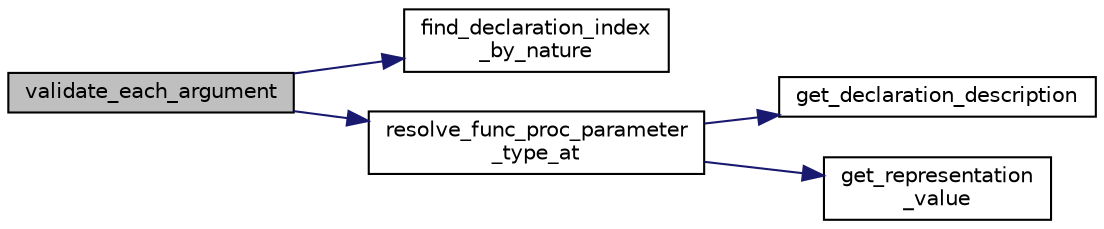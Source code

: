 digraph "validate_each_argument"
{
 // LATEX_PDF_SIZE
  edge [fontname="Helvetica",fontsize="10",labelfontname="Helvetica",labelfontsize="10"];
  node [fontname="Helvetica",fontsize="10",shape=record];
  rankdir="LR";
  Node1 [label="validate_each_argument",height=0.2,width=0.4,color="black", fillcolor="grey75", style="filled", fontcolor="black",tooltip="Validates the type of each argument provided in a function call."];
  Node1 -> Node2 [color="midnightblue",fontsize="10",style="solid",fontname="Helvetica"];
  Node2 [label="find_declaration_index\l_by_nature",height=0.2,width=0.4,color="black", fillcolor="white", style="filled",URL="$dc/de9/declaration__table_8h.html#a8d20d657d482952631adde5763e985c8",tooltip="Finds the index of a declaration with the specified lexicographic index and nature...."];
  Node1 -> Node3 [color="midnightblue",fontsize="10",style="solid",fontname="Helvetica"];
  Node3 [label="resolve_func_proc_parameter\l_type_at",height=0.2,width=0.4,color="black", fillcolor="white", style="filled",URL="$d7/d12/func__proc__resolution_8c.html#a443b17c469927fff30a597a812997fa7",tooltip=" "];
  Node3 -> Node4 [color="midnightblue",fontsize="10",style="solid",fontname="Helvetica"];
  Node4 [label="get_declaration_description",height=0.2,width=0.4,color="black", fillcolor="white", style="filled",URL="$dd/d3e/declaration__table_8c.html#a6d7cfaa61de7241348ef4a08f55bd9a0",tooltip="Gets the description of a declaration."];
  Node3 -> Node5 [color="midnightblue",fontsize="10",style="solid",fontname="Helvetica"];
  Node5 [label="get_representation\l_value",height=0.2,width=0.4,color="black", fillcolor="white", style="filled",URL="$dd/dfd/representation__table_8c.html#a64bb130b5e07aeebfd4333567ecc9a0e",tooltip="Retrieves the value of a representation from the table."];
}

